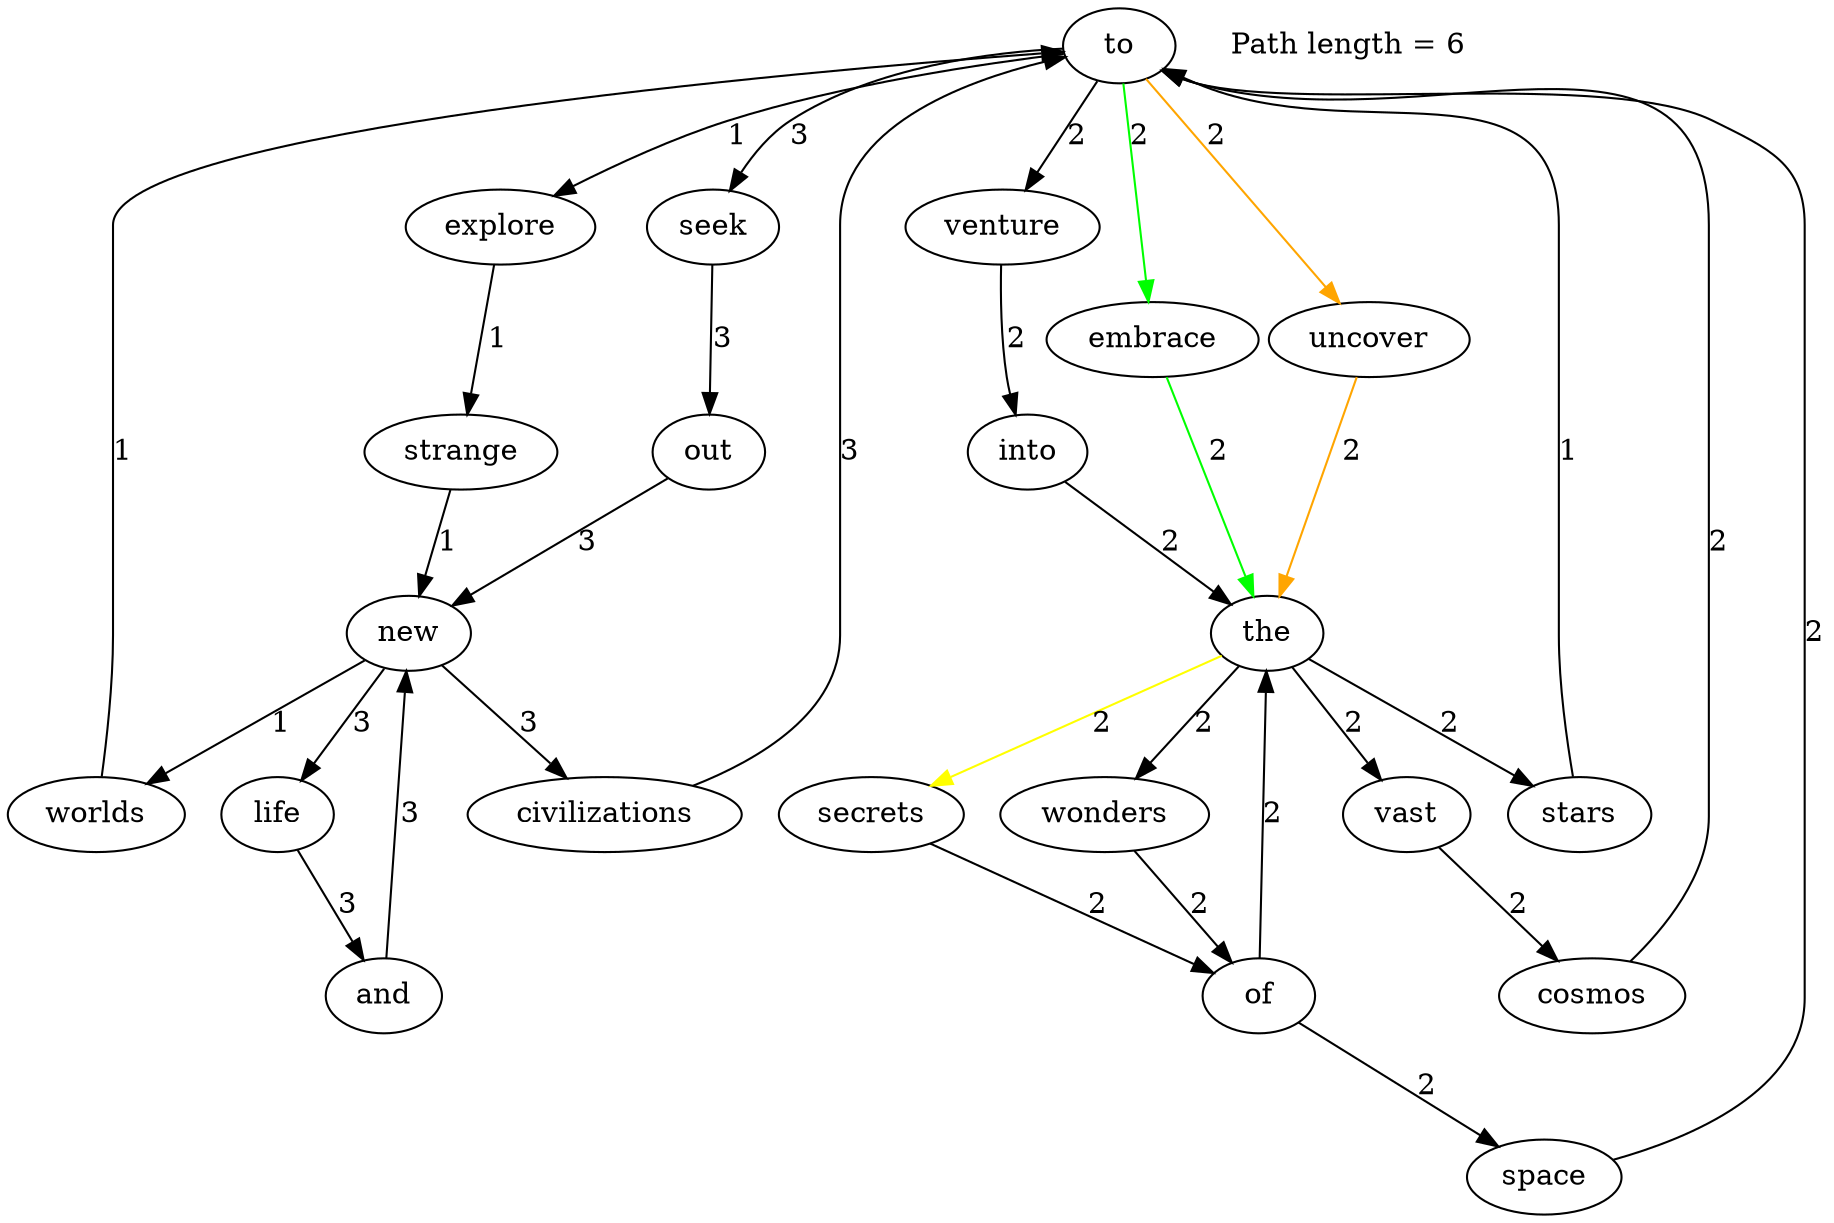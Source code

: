 digraph G {
    "to" [root=true];
    "new" -> "worlds" [label="1"];
    "new" -> "civilizations" [label="3"];
    "new" -> "life" [label="3"];
    "worlds" -> "to" [label="1"];
    "explore" -> "strange" [label="1"];
    "embrace" -> "the" [label="2", color="green"];
    "cosmos" -> "to" [label="2"];
    "uncover" -> "the" [label="2", color="orange"];
    "stars" -> "to" [label="1"];
    "seek" -> "out" [label="3"];
    "secrets" -> "of" [label="2"];
    "strange" -> "new" [label="1"];
    "life" -> "and" [label="3"];
    "venture" -> "into" [label="2"];
    "space" -> "to" [label="2"];
    "out" -> "new" [label="3"];
    "the" -> "wonders" [label="2"];
    "the" -> "vast" [label="2"];
    "the" -> "stars" [label="2"];
    "the" -> "secrets" [label="2", color="yellow"];
    "into" -> "the" [label="2"];
    "wonders" -> "of" [label="2"];
    "and" -> "new" [label="3"];
    "of" -> "the" [label="2"];
    "of" -> "space" [label="2"];
    "to" -> "explore" [label="1"];
    "to" -> "embrace" [label="2", color="green"];
    "to" -> "uncover" [label="2", color="orange"];
    "to" -> "seek" [label="3"];
    "to" -> "venture" [label="2"];
    "vast" -> "cosmos" [label="2"];
    "civilizations" -> "to" [label="3"];
    "Path length = 6" [label="Path length = 6", color="black", shape=none];
}
